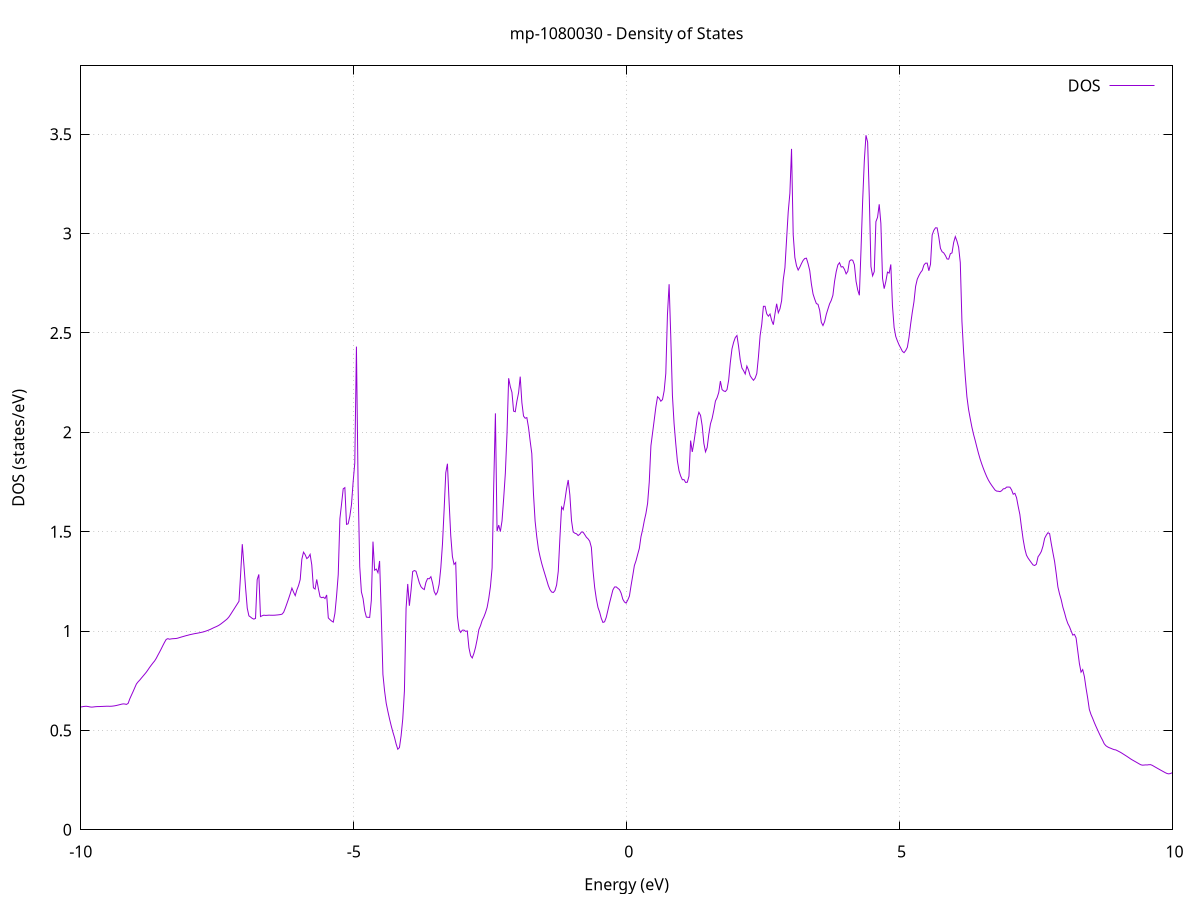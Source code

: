set title 'mp-1080030 - Density of States'
set xlabel 'Energy (eV)'
set ylabel 'DOS (states/eV)'
set grid
set xrange [-10:10]
set yrange [0:3.844]
set xzeroaxis lt -1
set terminal png size 800,600
set output 'mp-1080030_dos_gnuplot.png'
plot '-' using 1:2 with lines title 'DOS'
-14.830600 0.000000
-14.800300 0.000000
-14.770000 0.000000
-14.739700 0.000000
-14.709300 0.000000
-14.679000 0.000000
-14.648700 0.000000
-14.618400 0.000000
-14.588100 0.000000
-14.557800 0.000000
-14.527500 0.000000
-14.497200 0.000000
-14.466900 0.000000
-14.436600 0.000000
-14.406300 0.000000
-14.376000 0.000000
-14.345600 0.000000
-14.315300 0.000000
-14.285000 0.000000
-14.254700 0.000000
-14.224400 0.000000
-14.194100 0.000000
-14.163800 0.000000
-14.133500 0.000000
-14.103200 0.000000
-14.072900 0.000000
-14.042600 0.000000
-14.012300 0.000000
-13.982000 0.000000
-13.951600 0.000000
-13.921300 0.000000
-13.891000 0.000000
-13.860700 0.000000
-13.830400 0.000000
-13.800100 0.000000
-13.769800 0.000000
-13.739500 0.000000
-13.709200 0.000000
-13.678900 0.000000
-13.648600 0.000000
-13.618300 0.000000
-13.587900 0.000000
-13.557600 0.000000
-13.527300 0.000000
-13.497000 0.000000
-13.466700 0.000000
-13.436400 0.000000
-13.406100 0.000000
-13.375800 0.000000
-13.345500 0.000000
-13.315200 0.000000
-13.284900 0.000000
-13.254600 0.000000
-13.224300 0.000000
-13.193900 0.000000
-13.163600 0.000000
-13.133300 0.000000
-13.103000 0.000000
-13.072700 0.000000
-13.042400 0.000000
-13.012100 0.000000
-12.981800 0.000000
-12.951500 0.000000
-12.921200 0.000000
-12.890900 0.000000
-12.860600 0.000000
-12.830200 0.000000
-12.799900 0.000000
-12.769600 0.000000
-12.739300 0.000000
-12.709000 0.000000
-12.678700 0.000000
-12.648400 0.000000
-12.618100 0.000000
-12.587800 0.000000
-12.557500 0.000000
-12.527200 0.000000
-12.496900 0.000000
-12.466600 0.000000
-12.436200 0.000000
-12.405900 0.000000
-12.375600 0.000000
-12.345300 0.000000
-12.315000 0.000000
-12.284700 0.000000
-12.254400 0.000000
-12.224100 0.000000
-12.193800 0.000000
-12.163500 0.000000
-12.133200 0.000000
-12.102900 0.000000
-12.072500 0.000800
-12.042200 0.090500
-12.011900 0.270600
-11.981600 0.314600
-11.951300 0.272500
-11.921000 0.293300
-11.890700 0.313900
-11.860400 0.317500
-11.830100 0.301000
-11.799800 0.287600
-11.769500 0.288600
-11.739200 0.296000
-11.708900 0.303300
-11.678500 0.310600
-11.648200 0.315200
-11.617900 0.307500
-11.587600 0.297300
-11.557300 0.295800
-11.527000 0.294300
-11.496700 0.294900
-11.466400 0.297800
-11.436100 0.301600
-11.405800 0.305300
-11.375500 0.309100
-11.345200 0.312600
-11.314800 0.310700
-11.284500 0.303300
-11.254200 0.298300
-11.223900 0.297800
-11.193600 0.298500
-11.163300 0.299300
-11.133000 0.300000
-11.102700 0.300900
-11.072400 0.302400
-11.042100 0.304500
-11.011800 0.306800
-10.981500 0.309200
-10.951200 0.311500
-10.920800 0.310800
-10.890500 0.307900
-10.860200 0.304000
-10.829900 0.320500
-10.799600 0.378500
-10.769300 0.413200
-10.739000 0.428200
-10.708700 0.453500
-10.678400 0.482100
-10.648100 0.509100
-10.617800 0.540400
-10.587500 0.578200
-10.557100 0.607400
-10.526800 0.609500
-10.496500 0.611600
-10.466200 0.620300
-10.435900 0.624200
-10.405600 0.617700
-10.375300 0.608600
-10.345000 0.606600
-10.314700 0.608100
-10.284400 0.609600
-10.254100 0.611300
-10.223800 0.612100
-10.193500 0.611800
-10.163100 0.611300
-10.132800 0.613700
-10.102500 0.615000
-10.072200 0.615000
-10.041900 0.615600
-10.011600 0.617200
-9.981300 0.618800
-9.951000 0.620200
-9.920700 0.621200
-9.890400 0.621300
-9.860100 0.619900
-9.829800 0.618100
-9.799400 0.617200
-9.769100 0.618000
-9.738800 0.619100
-9.708500 0.619800
-9.678200 0.619900
-9.647900 0.620200
-9.617600 0.620600
-9.587300 0.620900
-9.557000 0.621300
-9.526700 0.621700
-9.496400 0.621600
-9.466100 0.621400
-9.435800 0.621800
-9.405400 0.622700
-9.375100 0.624000
-9.344800 0.625700
-9.314500 0.627700
-9.284200 0.629800
-9.253900 0.632000
-9.223600 0.633500
-9.193300 0.632800
-9.163000 0.630900
-9.132700 0.636100
-9.102400 0.658900
-9.072100 0.677400
-9.041700 0.695600
-9.011400 0.714800
-8.981100 0.733600
-8.950800 0.744300
-8.920500 0.753100
-8.890200 0.763300
-8.859900 0.773200
-8.829600 0.783000
-8.799300 0.793200
-8.769000 0.805000
-8.738700 0.817400
-8.708400 0.828500
-8.678100 0.839400
-8.647700 0.849600
-8.617400 0.862900
-8.587100 0.878900
-8.556800 0.894200
-8.526500 0.910300
-8.496200 0.927200
-8.465900 0.943300
-8.435600 0.957800
-8.405300 0.961700
-8.375000 0.958900
-8.344700 0.960500
-8.314400 0.961500
-8.284000 0.962000
-8.253700 0.962600
-8.223400 0.964300
-8.193100 0.967000
-8.162800 0.969500
-8.132500 0.971900
-8.102200 0.974300
-8.071900 0.976700
-8.041600 0.978700
-8.011300 0.981100
-7.981000 0.983000
-7.950700 0.984800
-7.920400 0.986600
-7.890000 0.988000
-7.859700 0.989500
-7.829400 0.991200
-7.799100 0.993000
-7.768800 0.994800
-7.738500 0.997000
-7.708200 0.999800
-7.677900 1.002800
-7.647600 1.006000
-7.617300 1.009700
-7.587000 1.013800
-7.556700 1.017800
-7.526300 1.021300
-7.496000 1.025200
-7.465700 1.029800
-7.435400 1.035500
-7.405100 1.041900
-7.374800 1.048300
-7.344500 1.055000
-7.314200 1.062100
-7.283900 1.071900
-7.253600 1.084400
-7.223300 1.097500
-7.193000 1.110500
-7.162700 1.123600
-7.132300 1.136700
-7.102000 1.149800
-7.071700 1.287100
-7.041400 1.437200
-7.011100 1.330400
-6.980800 1.216900
-6.950500 1.115200
-6.920200 1.076500
-6.889900 1.070500
-6.859600 1.063800
-6.829300 1.060000
-6.799000 1.063700
-6.768600 1.258600
-6.738300 1.285000
-6.708000 1.072900
-6.677700 1.076900
-6.647400 1.079900
-6.617100 1.078800
-6.586800 1.079200
-6.556500 1.079900
-6.526200 1.079700
-6.495900 1.079400
-6.465600 1.079500
-6.435300 1.080100
-6.405000 1.080900
-6.374600 1.081800
-6.344300 1.082900
-6.314000 1.084900
-6.283700 1.094400
-6.253400 1.115600
-6.223100 1.139000
-6.192800 1.162900
-6.162500 1.188200
-6.132200 1.216000
-6.101900 1.195700
-6.071600 1.178300
-6.041300 1.207000
-6.010900 1.228800
-5.980600 1.258900
-5.950300 1.361500
-5.920000 1.397000
-5.889700 1.384400
-5.859400 1.364600
-5.829100 1.371700
-5.798800 1.386100
-5.768500 1.333300
-5.738200 1.217500
-5.707900 1.211300
-5.677600 1.259700
-5.647300 1.213200
-5.616900 1.172400
-5.586600 1.167800
-5.556300 1.170600
-5.526000 1.163600
-5.495700 1.181600
-5.465400 1.066000
-5.435100 1.057500
-5.404800 1.050400
-5.374500 1.045000
-5.344200 1.089600
-5.313900 1.177600
-5.283600 1.284000
-5.253200 1.565600
-5.222900 1.639000
-5.192600 1.715700
-5.162300 1.721700
-5.132000 1.536900
-5.101700 1.539800
-5.071400 1.577400
-5.041100 1.636100
-5.010800 1.750200
-4.980500 1.844900
-4.950200 2.431300
-4.919900 1.733200
-4.889600 1.324600
-4.859200 1.196900
-4.828900 1.163900
-4.798600 1.103000
-4.768300 1.070300
-4.738000 1.069100
-4.707700 1.068700
-4.677400 1.154000
-4.647100 1.450000
-4.616800 1.306300
-4.586500 1.312100
-4.556200 1.293900
-4.525900 1.352700
-4.495500 1.085800
-4.465200 0.782300
-4.434900 0.699300
-4.404600 0.636600
-4.374300 0.595800
-4.344000 0.558100
-4.313700 0.523700
-4.283400 0.492600
-4.253100 0.464900
-4.222800 0.431400
-4.192500 0.405300
-4.162200 0.413700
-4.131900 0.473000
-4.101500 0.558000
-4.071200 0.698100
-4.040900 1.113700
-4.010600 1.237000
-3.980300 1.127300
-3.950000 1.204400
-3.919700 1.299500
-3.889400 1.304400
-3.859100 1.301000
-3.828800 1.272600
-3.798500 1.243300
-3.768200 1.223300
-3.737800 1.214000
-3.707500 1.208800
-3.677200 1.244900
-3.646900 1.264000
-3.616600 1.263100
-3.586300 1.273500
-3.556000 1.242400
-3.525700 1.198700
-3.495400 1.182500
-3.465100 1.196700
-3.434800 1.235500
-3.404500 1.317300
-3.374200 1.436900
-3.343800 1.610100
-3.313500 1.796600
-3.283200 1.842000
-3.252900 1.652500
-3.222600 1.481200
-3.192300 1.374900
-3.162000 1.335400
-3.131700 1.345000
-3.101400 1.076200
-3.071100 1.009100
-3.040800 0.993100
-3.010500 1.004400
-2.980100 1.004700
-2.949800 0.998400
-2.919500 1.000600
-2.889200 0.916000
-2.858900 0.876100
-2.828600 0.864600
-2.798300 0.887300
-2.768000 0.918500
-2.737700 0.959500
-2.707400 1.007400
-2.677100 1.027100
-2.646800 1.053300
-2.616500 1.070400
-2.586100 1.092200
-2.555800 1.119100
-2.525500 1.164800
-2.495200 1.223900
-2.464900 1.317500
-2.434600 1.739900
-2.404300 2.095500
-2.374000 1.502100
-2.343700 1.533200
-2.313400 1.500200
-2.283100 1.554500
-2.252800 1.668000
-2.222400 1.792400
-2.192100 1.991100
-2.161800 2.272200
-2.131500 2.229900
-2.101200 2.201000
-2.070900 2.106600
-2.040600 2.103600
-2.010300 2.157300
-1.980000 2.198900
-1.949700 2.280300
-1.919400 2.149800
-1.889100 2.081800
-1.858800 2.070900
-1.828400 2.074100
-1.798100 2.025000
-1.767800 1.956700
-1.737500 1.893000
-1.707200 1.692000
-1.676900 1.552900
-1.646600 1.474500
-1.616300 1.413000
-1.586000 1.373900
-1.555700 1.340100
-1.525400 1.311200
-1.495100 1.283900
-1.464700 1.256300
-1.434400 1.228400
-1.404100 1.208100
-1.373800 1.196400
-1.343500 1.193900
-1.313200 1.203900
-1.282900 1.232000
-1.252600 1.300800
-1.222300 1.470700
-1.192000 1.624100
-1.161700 1.611200
-1.131400 1.658000
-1.101100 1.716100
-1.070700 1.760200
-1.040400 1.685000
-1.010100 1.556000
-0.979800 1.498800
-0.949500 1.492500
-0.919200 1.489600
-0.888900 1.480600
-0.858600 1.487000
-0.828300 1.498500
-0.798000 1.497500
-0.767700 1.485300
-0.737400 1.472000
-0.707000 1.464000
-0.676700 1.452100
-0.646400 1.421100
-0.616100 1.304600
-0.585800 1.219700
-0.555500 1.162000
-0.525200 1.118800
-0.494900 1.095500
-0.464600 1.063900
-0.434300 1.043300
-0.404000 1.046700
-0.373700 1.069200
-0.343400 1.104800
-0.313000 1.141100
-0.282700 1.173700
-0.252400 1.206600
-0.222100 1.221500
-0.191800 1.222300
-0.161500 1.215300
-0.131200 1.208500
-0.100900 1.190500
-0.070600 1.160400
-0.040300 1.146300
-0.010000 1.140600
0.020300 1.156100
0.050700 1.175800
0.081000 1.229100
0.111300 1.278200
0.141600 1.329600
0.171900 1.354000
0.202200 1.385700
0.232500 1.416300
0.262800 1.475000
0.293100 1.510700
0.323400 1.555100
0.353700 1.592200
0.384000 1.642800
0.414300 1.749800
0.444700 1.932200
0.475000 1.997100
0.505300 2.062100
0.535600 2.127900
0.565900 2.178900
0.596200 2.171300
0.626500 2.156500
0.656800 2.164700
0.687100 2.209000
0.717400 2.296300
0.747700 2.592700
0.778000 2.745400
0.808400 2.482400
0.838700 2.185100
0.869000 2.044400
0.899300 1.944800
0.929600 1.856300
0.959900 1.806400
0.990200 1.779700
1.020500 1.761400
1.050800 1.762000
1.081100 1.747700
1.111400 1.748900
1.141700 1.779500
1.172000 1.958500
1.202400 1.901400
1.232700 1.950400
1.263000 2.008900
1.293300 2.070800
1.323600 2.100900
1.353900 2.085400
1.384200 2.032300
1.414500 1.944700
1.444800 1.901800
1.475100 1.923600
1.505400 1.990300
1.535700 2.042800
1.566100 2.070200
1.596400 2.110600
1.626700 2.157400
1.657000 2.174100
1.687300 2.200700
1.717600 2.258000
1.747900 2.215100
1.778200 2.208200
1.808500 2.205200
1.838800 2.215200
1.869100 2.263100
1.899400 2.351000
1.929700 2.420100
1.960100 2.453300
1.990400 2.477000
2.020700 2.487100
2.051000 2.432200
2.081300 2.364600
2.111600 2.324000
2.141900 2.310300
2.172200 2.293400
2.202500 2.333400
2.232800 2.313500
2.263100 2.284600
2.293400 2.272100
2.323800 2.261800
2.354100 2.272800
2.384400 2.295900
2.414700 2.380600
2.445000 2.486500
2.475300 2.543200
2.505600 2.634100
2.535900 2.634300
2.566200 2.596300
2.596500 2.584400
2.626800 2.595300
2.657100 2.563100
2.687400 2.541600
2.717800 2.597100
2.748100 2.646900
2.778400 2.601600
2.808700 2.621400
2.839000 2.662100
2.869300 2.768400
2.899600 2.828200
2.929900 2.969900
2.960200 3.110100
2.990500 3.203000
3.020800 3.426200
3.051100 2.994800
3.081500 2.880200
3.111800 2.838300
3.142100 2.816500
3.172400 2.830900
3.202700 2.849200
3.233000 2.865100
3.263300 2.874700
3.293600 2.876300
3.323900 2.848400
3.354200 2.814000
3.384500 2.746500
3.414800 2.696200
3.445100 2.670400
3.475500 2.647800
3.505800 2.644100
3.536100 2.614100
3.566400 2.553500
3.596700 2.537200
3.627000 2.557100
3.657300 2.593400
3.687600 2.620400
3.717900 2.646500
3.748200 2.663700
3.778500 2.689700
3.808800 2.759100
3.839200 2.808400
3.869500 2.842400
3.899800 2.853500
3.930100 2.831900
3.960400 2.833800
3.990700 2.820200
4.021000 2.797400
4.051300 2.809800
4.081600 2.861200
4.111900 2.868200
4.142200 2.865700
4.172500 2.842900
4.202800 2.760100
4.233200 2.716500
4.263500 2.689600
4.293800 2.920200
4.324100 3.167600
4.354400 3.367300
4.384700 3.494800
4.415000 3.460000
4.445300 3.184200
4.475600 2.834700
4.505900 2.787300
4.536200 2.808600
4.566500 3.060000
4.596900 3.082300
4.627200 3.147500
4.657500 3.051000
4.687800 2.774700
4.718100 2.722900
4.748400 2.759100
4.778700 2.806200
4.809000 2.801300
4.839300 2.844800
4.869600 2.638100
4.899900 2.527900
4.930200 2.482300
4.960500 2.459600
4.990900 2.439900
5.021200 2.424000
5.051500 2.407700
5.081800 2.400700
5.112100 2.411500
5.142400 2.427700
5.172700 2.477600
5.203000 2.545100
5.233300 2.604500
5.263600 2.656600
5.293900 2.734500
5.324200 2.770700
5.354600 2.788800
5.384900 2.803900
5.415200 2.814900
5.445500 2.841400
5.475800 2.851300
5.506100 2.851400
5.536400 2.812900
5.566700 2.846000
5.597000 2.993000
5.627300 3.016100
5.657600 3.028900
5.687900 3.028800
5.718200 2.983600
5.748600 2.926100
5.778900 2.908800
5.809200 2.903000
5.839500 2.889800
5.869800 2.872300
5.900100 2.871500
5.930400 2.898900
5.960700 2.902900
5.991000 2.955300
6.021300 2.984900
6.051600 2.962000
6.081900 2.931100
6.112300 2.854200
6.142600 2.557200
6.172900 2.405400
6.203200 2.282600
6.233500 2.179200
6.263800 2.115600
6.294100 2.069900
6.324400 2.026700
6.354700 1.990300
6.385000 1.959300
6.415300 1.926000
6.445600 1.894200
6.475900 1.865300
6.506300 1.840200
6.536600 1.817200
6.566900 1.796100
6.597200 1.776500
6.627500 1.759500
6.657800 1.745300
6.688100 1.732900
6.718400 1.721200
6.748700 1.709700
6.779000 1.704100
6.809300 1.703500
6.839600 1.701500
6.870000 1.706100
6.900300 1.715600
6.930600 1.716700
6.960900 1.724300
6.991200 1.724700
7.021500 1.724000
7.051800 1.710700
7.082100 1.688500
7.112400 1.693100
7.142700 1.671400
7.173000 1.627500
7.203300 1.587100
7.233700 1.521300
7.264000 1.461000
7.294300 1.414100
7.324600 1.382000
7.354900 1.366800
7.385200 1.355100
7.415500 1.343400
7.445800 1.332600
7.476100 1.329900
7.506400 1.336600
7.536700 1.373800
7.567000 1.385500
7.597300 1.400700
7.627700 1.427800
7.658000 1.466800
7.688300 1.482700
7.718600 1.494800
7.748900 1.490000
7.779200 1.440000
7.809500 1.394000
7.839800 1.350400
7.870100 1.288900
7.900400 1.222100
7.930700 1.186600
7.961000 1.157900
7.991400 1.120600
8.021700 1.092600
8.052000 1.061700
8.082300 1.038000
8.112600 1.021800
8.142900 1.000600
8.173200 0.979600
8.203500 0.983400
8.233800 0.965400
8.264100 0.900900
8.294400 0.836300
8.324700 0.793200
8.355000 0.805900
8.385400 0.771600
8.415700 0.713900
8.446000 0.663000
8.476300 0.605700
8.506600 0.580300
8.536900 0.561100
8.567200 0.540000
8.597500 0.520600
8.627800 0.502200
8.658100 0.484100
8.688400 0.466700
8.718700 0.450900
8.749100 0.432900
8.779400 0.423000
8.809700 0.417300
8.840000 0.413100
8.870300 0.410000
8.900600 0.406400
8.930900 0.403300
8.961200 0.401900
8.991500 0.397700
9.021800 0.393400
9.052100 0.389000
9.082400 0.383800
9.112700 0.378500
9.143100 0.373200
9.173400 0.367800
9.203700 0.362200
9.234000 0.356400
9.264300 0.351400
9.294600 0.346600
9.324900 0.341900
9.355200 0.337100
9.385500 0.332300
9.415800 0.327600
9.446100 0.325200
9.476400 0.325600
9.506800 0.326400
9.537100 0.326200
9.567400 0.327500
9.597700 0.327700
9.628000 0.324500
9.658300 0.319600
9.688600 0.314800
9.718900 0.310100
9.749200 0.305400
9.779500 0.300700
9.809800 0.296100
9.840100 0.291500
9.870400 0.286900
9.900800 0.283100
9.931100 0.281400
9.961400 0.283000
9.991700 0.286700
10.022000 0.288000
10.052300 0.289000
10.082600 0.290200
10.112900 0.287100
10.143200 0.280300
10.173500 0.273500
10.203800 0.266700
10.234100 0.260000
10.264500 0.253200
10.294800 0.248200
10.325100 0.250900
10.355400 0.256500
10.385700 0.265000
10.416000 0.272400
10.446300 0.275900
10.476600 0.271300
10.506900 0.261900
10.537200 0.245600
10.567500 0.248100
10.597800 0.233600
10.628100 0.193100
10.658500 0.145000
10.688800 0.127000
10.719100 0.081100
10.749400 0.033300
10.779700 0.004100
10.810000 0.000000
10.840300 0.000000
10.870600 0.000000
10.900900 0.000000
10.931200 0.000000
10.961500 0.000000
10.991800 0.000000
11.022200 0.000000
11.052500 0.000000
11.082800 0.000000
11.113100 0.000000
11.143400 0.000000
11.173700 0.000000
11.204000 0.000000
11.234300 0.000000
11.264600 0.000000
11.294900 0.000000
11.325200 0.000000
11.355500 0.000000
11.385800 0.000000
11.416200 0.000000
11.446500 0.000000
11.476800 0.000000
11.507100 0.000000
11.537400 0.000000
11.567700 0.000000
11.598000 0.000000
11.628300 0.000000
11.658600 0.000000
11.688900 0.000000
11.719200 0.000000
11.749500 0.000000
11.779900 0.000000
11.810200 0.000000
11.840500 0.000000
11.870800 0.000000
11.901100 0.000000
11.931400 0.000000
11.961700 0.000000
11.992000 0.000000
12.022300 0.000000
12.052600 0.000000
12.082900 0.000000
12.113200 0.000000
12.143500 0.000000
12.173900 0.000000
12.204200 0.000000
12.234500 0.000000
12.264800 0.000000
12.295100 0.000000
12.325400 0.000000
12.355700 0.000000
12.386000 0.000000
12.416300 0.000000
12.446600 0.000000
12.476900 0.000000
12.507200 0.000000
12.537600 0.000000
12.567900 0.000000
12.598200 0.000000
12.628500 0.000000
12.658800 0.000000
12.689100 0.000000
12.719400 0.000000
12.749700 0.000000
12.780000 0.000000
12.810300 0.000000
12.840600 0.000000
12.870900 0.000000
12.901200 0.000000
12.931600 0.000000
12.961900 0.000000
12.992200 0.000000
13.022500 0.000000
13.052800 0.000000
13.083100 0.000000
13.113400 0.000000
13.143700 0.000000
13.174000 0.000000
13.204300 0.000000
13.234600 0.000000
13.264900 0.000000
13.295300 0.000000
13.325600 0.000000
13.355900 0.000000
13.386200 0.000000
13.416500 0.000000
13.446800 0.000000
13.477100 0.000000
13.507400 0.000000
13.537700 0.000000
13.568000 0.000000
13.598300 0.000000
13.628600 0.010600
13.658900 0.137100
13.689300 0.310400
13.719600 0.522000
13.749900 0.719000
13.780200 0.791200
13.810500 0.853900
13.840800 0.906700
13.871100 0.950200
13.901400 0.947700
13.931700 0.944300
13.962000 0.928600
13.992300 0.901900
14.022600 0.845400
14.053000 0.802100
14.083300 0.826400
14.113600 0.855000
14.143900 0.891000
14.174200 0.919800
14.204500 0.948400
14.234800 0.977600
14.265100 1.003400
14.295400 1.033700
14.325700 1.078800
14.356000 1.166700
14.386300 1.297300
14.416600 1.519900
14.447000 1.865400
14.477300 2.554800
14.507600 2.582400
14.537900 2.780400
14.568200 2.943300
14.598500 3.246600
14.628800 3.386200
14.659100 3.463500
14.689400 3.439100
14.719700 3.465300
14.750000 3.220200
14.780300 3.116200
14.810700 3.040200
14.841000 2.965200
14.871300 2.890200
14.901600 2.841900
14.931900 2.485600
14.962200 2.374700
14.992500 2.320300
15.022800 2.252200
15.053100 2.099300
15.083400 2.170800
15.113700 2.237900
15.144000 2.278500
15.174300 2.326200
15.204700 2.553200
15.235000 2.580000
15.265300 2.663600
15.295600 2.756300
15.325900 2.804400
15.356200 2.733700
15.386500 2.583900
15.416800 2.468100
15.447100 2.313000
15.477400 2.092200
15.507700 1.960200
15.538000 1.924500
15.568400 1.927400
15.598700 1.948300
15.629000 2.015700
15.659300 2.152600
15.689600 1.727700
15.719900 1.631800
15.750200 1.543100
15.780500 1.509900
15.810800 1.483500
15.841100 1.461500
15.871400 1.454900
15.901700 1.469800
15.932000 1.527700
15.962400 1.592700
15.992700 1.647000
16.023000 1.705700
16.053300 1.818200
16.083600 2.046100
16.113900 2.521800
16.144200 2.641200
16.174500 2.634200
16.204800 2.532300
16.235100 2.465500
16.265400 2.447700
16.295700 2.529000
16.326100 2.669300
16.356400 2.854500
16.386700 2.987700
16.417000 3.096000
16.447300 3.154100
16.477600 3.109500
16.507900 2.980400
16.538200 3.013400
16.568500 3.091100
16.598800 3.103500
16.629100 3.156600
16.659400 3.228600
16.689700 3.248100
16.720100 3.311000
16.750400 3.299500
16.780700 3.176100
16.811000 3.334900
16.841300 3.389100
16.871600 3.549700
16.901900 3.525600
16.932200 3.407300
16.962500 3.295100
16.992800 3.099700
17.023100 3.112100
17.053400 3.084500
17.083800 3.081800
17.114100 3.129300
17.144400 3.185300
17.174700 3.361000
17.205000 3.442100
17.235300 3.548400
17.265600 3.578800
17.295900 3.453600
17.326200 3.458900
17.356500 3.517400
17.386800 3.392500
17.417100 3.380800
17.447400 3.293500
17.477800 3.208700
17.508100 2.994500
17.538400 2.813000
17.568700 2.638200
17.599000 2.627900
17.629300 2.612600
17.659600 2.587500
17.689900 2.579900
17.720200 2.650900
17.750500 2.892600
17.780800 3.063700
17.811100 3.172900
17.841500 3.185500
17.871800 3.266900
17.902100 3.421100
17.932400 3.718000
17.962700 3.697700
17.993000 3.335500
18.023300 3.170500
18.053600 3.075700
18.083900 3.009000
18.114200 2.930900
18.144500 2.908100
18.174800 2.936100
18.205100 3.016200
18.235500 3.057400
18.265800 3.146600
18.296100 3.327300
18.326400 3.389100
18.356700 3.457300
18.387000 3.387000
18.417300 3.246300
18.447600 3.124000
18.477900 2.996800
18.508200 2.996600
18.538500 3.048300
18.568800 2.913400
18.599200 2.819500
18.629500 2.697000
18.659800 2.627500
18.690100 2.605200
18.720400 2.583100
18.750700 2.603700
18.781000 2.671100
18.811300 2.745500
18.841600 2.790900
18.871900 2.869700
18.902200 3.027300
18.932500 3.202600
18.962800 3.278300
18.993200 3.465100
19.023500 3.311100
19.053800 3.318700
19.084100 3.315500
19.114400 3.360100
19.144700 3.338500
19.175000 3.235500
19.205300 3.244100
19.235600 3.078000
19.265900 3.049600
19.296200 3.053400
19.326500 3.056900
19.356900 3.090500
19.387200 3.085400
19.417500 3.047800
19.447800 3.042000
19.478100 3.037000
19.508400 3.811200
19.538700 3.700500
19.569000 3.364200
19.599300 3.328500
19.629600 3.380500
19.659900 3.372500
19.690200 3.358200
19.720500 3.284600
19.750900 3.223400
19.781200 3.191700
19.811500 3.183000
19.841800 3.133200
19.872100 3.070000
19.902400 3.018400
19.932700 3.011000
19.963000 3.066800
19.993300 3.053300
20.023600 3.085800
20.053900 3.115000
20.084200 3.252200
20.114600 3.463300
20.144900 3.472000
20.175200 3.326000
20.205500 3.168800
20.235800 3.085900
20.266100 2.967400
20.296400 2.907500
20.326700 2.889800
20.357000 2.853600
20.387300 2.834800
20.417600 2.803900
20.447900 2.768600
20.478200 2.694600
20.508600 2.600400
20.538900 2.588700
20.569200 2.546000
20.599500 2.438900
20.629800 2.396900
20.660100 2.349500
20.690400 2.396900
20.720700 2.449900
20.751000 2.354400
20.781300 2.345500
20.811600 2.354100
20.841900 2.351500
20.872300 2.357300
20.902600 2.439900
20.932900 2.491300
20.963200 2.564100
20.993500 2.633600
21.023800 2.681700
21.054100 2.738200
21.084400 2.783800
21.114700 2.810700
21.145000 2.810400
21.175300 2.836600
21.205600 2.884800
21.235900 2.953900
21.266300 3.038600
21.296600 3.042000
21.326900 3.005100
21.357200 2.938500
21.387500 2.778600
21.417800 2.665800
21.448100 2.543200
21.478400 2.389800
21.508700 2.321300
21.539000 2.225400
21.569300 1.983400
21.599600 2.021900
21.630000 2.027500
21.660300 2.139600
21.690600 2.219900
21.720900 2.192700
21.751200 2.089400
21.781500 1.977700
21.811800 1.912700
21.842100 1.909000
21.872400 1.946200
21.902700 2.033200
21.933000 2.047300
21.963300 2.118300
21.993600 2.194100
22.024000 2.273600
22.054300 2.329600
22.084600 2.461300
22.114900 2.495700
22.145200 2.623800
22.175500 2.696600
22.205800 2.839900
22.236100 3.106100
22.266400 3.465900
22.296700 3.451000
22.327000 3.460500
22.357300 3.506500
22.387700 3.203600
22.418000 3.128700
22.448300 3.156900
22.478600 3.326100
22.508900 3.860200
22.539200 3.153200
22.569500 3.350000
22.599800 3.286000
22.630100 2.908800
22.660400 2.913900
22.690700 2.892600
22.721000 3.094400
22.751300 2.981700
22.781700 2.903500
22.812000 2.805400
22.842300 2.875900
22.872600 3.142500
22.902900 3.303900
22.933200 3.400700
22.963500 3.517400
22.993800 3.362200
23.024100 3.141600
23.054400 3.056500
23.084700 2.869800
23.115000 2.871800
23.145400 2.735800
23.175700 2.723200
23.206000 2.645700
23.236300 2.501100
23.266600 2.447100
23.296900 2.415500
23.327200 2.370200
23.357500 2.338100
23.387800 2.338700
23.418100 2.353200
23.448400 2.367100
23.478700 2.350900
23.509000 2.366300
23.539400 2.422000
23.569700 2.495500
23.600000 2.565600
23.630300 2.619800
23.660600 2.685300
23.690900 2.714200
23.721200 2.725800
23.751500 2.766200
23.781800 2.835100
23.812100 3.023000
23.842400 2.879600
23.872700 2.843300
23.903100 2.832500
23.933400 2.553600
23.963700 2.531100
23.994000 2.561500
24.024300 2.591400
24.054600 2.607900
24.084900 2.552200
24.115200 2.460800
24.145500 2.412800
24.175800 2.346700
24.206100 2.297600
24.236400 2.223500
24.266700 2.057800
24.297100 2.020200
24.327400 2.024800
24.357700 2.232500
24.388000 2.325900
24.418300 2.300600
24.448600 2.311200
24.478900 2.365600
24.509200 2.385500
24.539500 2.705900
24.569800 2.350300
24.600100 2.350400
24.630400 2.367000
24.660800 2.375300
24.691100 2.419000
24.721400 2.429000
24.751700 2.413500
24.782000 2.381200
24.812300 2.428800
24.842600 2.558600
24.872900 2.740100
24.903200 3.013800
24.933500 3.377200
24.963800 3.300700
24.994100 3.215600
25.024400 3.038000
25.054800 2.965100
25.085100 2.839500
25.115400 2.769200
25.145700 2.642300
25.176000 2.471000
25.206300 2.272300
25.236600 2.071200
25.266900 1.959300
25.297200 1.878200
25.327500 1.821700
25.357800 1.775900
25.388100 1.730900
25.418500 1.687400
25.448800 1.648000
25.479100 1.607700
25.509400 1.569300
25.539700 1.528100
25.570000 1.492400
25.600300 1.485400
25.630600 1.436000
25.660900 1.396400
25.691200 1.406400
25.721500 1.425300
25.751800 1.478600
25.782100 1.497800
25.812500 1.496700
25.842800 1.513400
25.873100 1.472900
25.903400 1.399600
25.933700 1.344100
25.964000 1.322200
25.994300 1.321100
26.024600 1.323600
26.054900 1.315100
26.085200 1.351300
26.115500 1.392500
26.145800 1.453700
26.176200 1.530600
26.206500 1.591700
26.236800 1.636000
26.267100 1.658900
26.297400 1.665700
26.327700 1.670400
26.358000 1.714300
26.388300 1.804800
26.418600 1.728800
26.448900 1.622000
26.479200 1.544400
26.509500 1.479400
26.539800 1.460500
26.570200 1.351200
26.600500 1.266400
26.630800 1.208800
26.661100 1.200400
26.691400 1.200200
26.721700 1.208500
26.752000 1.213100
26.782300 1.220000
26.812600 1.199900
26.842900 1.193300
26.873200 1.190200
26.903500 1.190900
26.933900 1.211900
26.964200 1.253800
26.994500 1.316600
27.024800 1.368000
27.055100 1.483900
27.085400 1.670700
27.115700 1.429000
27.146000 1.070500
27.176300 1.083900
27.206600 1.098900
27.236900 1.116600
27.267200 1.142700
27.297500 1.179800
27.327900 1.225800
27.358200 1.279300
27.388500 1.366600
27.418800 1.471300
27.449100 1.573800
27.479400 1.673800
27.509700 1.783000
27.540000 1.904800
27.570300 2.139300
27.600600 2.034600
27.630900 1.951200
27.661200 1.867600
27.691600 1.819800
27.721900 1.781600
27.752200 1.807300
27.782500 1.839600
27.812800 1.798300
27.843100 1.765800
27.873400 2.394800
27.903700 1.621000
27.934000 1.587800
27.964300 1.605400
27.994600 1.589300
28.024900 1.508000
28.055200 1.421400
28.085600 1.332800
28.115900 1.334200
28.146200 1.377300
28.176500 1.448600
28.206800 1.616400
28.237100 1.593400
28.267400 1.585100
28.297700 1.567900
28.328000 1.558800
28.358300 1.556000
28.388600 1.560800
28.418900 1.566600
28.449300 1.572800
28.479600 1.579600
28.509900 1.589100
28.540200 1.798400
28.570500 1.904600
28.600800 1.844500
28.631100 1.864700
28.661400 1.897300
28.691700 1.958400
28.722000 2.032000
28.752300 2.107600
28.782600 2.184400
28.812900 2.250500
28.843300 2.262200
28.873600 2.313400
28.903900 2.356700
28.934200 2.413200
28.964500 2.465900
28.994800 2.495000
29.025100 2.579300
29.055400 2.558800
29.085700 2.616900
29.116000 2.662100
29.146300 2.748800
29.176600 2.840500
29.207000 2.834600
29.237300 2.783200
29.267600 2.753200
29.297900 2.764500
29.328200 2.789800
29.358500 2.896900
29.388800 3.086600
29.419100 3.061200
29.449400 2.599200
29.479700 2.532000
29.510000 2.556800
29.540300 2.915500
29.570600 3.210400
29.601000 2.866900
29.631300 2.617400
29.661600 2.461800
29.691900 2.378200
29.722200 2.368800
29.752500 2.488900
29.782800 2.895300
29.813100 3.126000
29.843400 3.078000
29.873700 2.969200
29.904000 3.147500
29.934300 3.215800
29.964700 3.191200
29.995000 3.168700
30.025300 3.113400
30.055600 3.066400
30.085900 3.062900
30.116200 3.136500
30.146500 3.280100
30.176800 3.546100
30.207100 3.429600
30.237400 3.192500
30.267700 3.017800
30.298000 2.983600
30.328300 3.073400
30.358700 3.307600
30.389000 3.543900
30.419300 4.023600
30.449600 4.367000
30.479900 3.985000
30.510200 3.895500
30.540500 3.698800
30.570800 3.581600
30.601100 3.520000
30.631400 3.508800
30.661700 3.418600
30.692000 3.258200
30.722400 3.143700
30.752700 3.122700
30.783000 3.113500
30.813300 3.211800
30.843600 3.590000
30.873900 3.742400
30.904200 3.784300
30.934500 3.885400
30.964800 3.792900
30.995100 3.604900
31.025400 3.612200
31.055700 3.505900
31.086000 3.264100
31.116400 2.998100
31.146700 2.777600
31.177000 2.719200
31.207300 2.437200
31.237600 2.364600
31.267900 2.283000
31.298200 2.210300
31.328500 2.154000
31.358800 2.112900
31.389100 2.082800
31.419400 2.128100
31.449700 2.170600
31.480100 2.155900
31.510400 2.112000
31.540700 2.052000
31.571000 1.975900
31.601300 1.938100
31.631600 1.921100
31.661900 1.895800
31.692200 1.880600
31.722500 1.859400
31.752800 1.842900
31.783100 1.854300
31.813400 1.906100
31.843700 1.964200
31.874100 2.028400
31.904400 2.093100
31.934700 2.147700
31.965000 2.189400
31.995300 2.147700
32.025600 2.105900
32.055900 2.110200
32.086200 2.176500
32.116500 2.378700
32.146800 2.797800
32.177100 3.347200
32.207400 3.248100
32.237800 3.202600
32.268100 3.045900
32.298400 2.493800
32.328700 2.267400
32.359000 2.073400
32.389300 1.945600
32.419600 1.891000
32.449900 2.007400
32.480200 2.019400
32.510500 1.900800
32.540800 1.873400
32.571100 1.894800
32.601400 1.910200
32.631800 2.002800
32.662100 2.123800
32.692400 2.247200
32.722700 2.431400
32.753000 2.649400
32.783300 2.842800
32.813600 3.011800
32.843900 3.349700
32.874200 3.957700
32.904500 4.981700
32.934800 4.215600
32.965100 3.697200
32.995500 3.368700
33.025800 2.948500
33.056100 2.730400
33.086400 2.623100
33.116700 2.338900
33.147000 2.117300
33.177300 2.214400
33.207600 1.687300
33.237900 1.444000
33.268200 1.192200
33.298500 1.078900
33.328800 1.096300
33.359100 1.087600
33.389500 1.057900
33.419800 1.068100
33.450100 1.057600
33.480400 1.132900
33.510700 1.188200
33.541000 1.225400
33.571300 1.263100
33.601600 1.317800
33.631900 1.481600
33.662200 1.716300
33.692500 1.802300
33.722800 1.868300
33.753200 1.980300
33.783500 2.107100
33.813800 2.194300
33.844100 2.225900
33.874400 2.258100
33.904700 2.364300
33.935000 2.546200
33.965300 2.677300
33.995600 2.743400
34.025900 2.727900
34.056200 2.659700
34.086500 2.554900
34.116800 2.551000
34.147200 2.584200
34.177500 2.603800
34.207800 2.580100
34.238100 2.538700
34.268400 2.479500
34.298700 2.182100
34.329000 1.918800
34.359300 1.774700
34.389600 1.732600
34.419900 1.688000
34.450200 1.645100
34.480500 1.593900
34.510900 1.576900
34.541200 1.543800
34.571500 1.531700
34.601800 1.543200
34.632100 1.555900
34.662400 1.558200
34.692700 1.577200
34.723000 1.599300
34.753300 1.629400
34.783600 1.656800
34.813900 1.697700
34.844200 1.730100
34.874500 1.755400
34.904900 1.806500
34.935200 2.097200
34.965500 2.163100
34.995800 2.068100
35.026100 2.092700
35.056400 2.101500
35.086700 2.095800
35.117000 2.116600
35.147300 2.150100
35.177600 2.245900
35.207900 2.325800
35.238200 2.392800
35.268600 2.454800
35.298900 2.548700
35.329200 2.586400
35.359500 2.569700
35.389800 2.533600
35.420100 2.301900
35.450400 2.141500
35.480700 1.957600
35.511000 1.894600
35.541300 1.512900
35.571600 1.347100
35.601900 1.129900
35.632200 1.127700
35.662600 1.217400
35.692900 1.287000
35.723200 1.390700
35.753500 1.584300
35.783800 1.648200
35.814100 1.602400
35.844400 1.534000
35.874700 1.489400
35.905000 1.464600
35.935300 1.441100
35.965600 1.415900
35.995900 1.384700
36.026300 1.341700
36.056600 1.324200
36.086900 1.319100
36.117200 1.314800
36.147500 1.323600
36.177800 1.336700
36.208100 1.354600
36.238400 1.378000
36.268700 1.406400
36.299000 1.443300
36.329300 1.490400
36.359600 1.503600
36.389900 1.522300
36.420300 1.543900
36.450600 1.569000
36.480900 1.615500
36.511200 1.707700
36.541500 1.870700
36.571800 1.842400
36.602100 1.727600
36.632400 1.656300
36.662700 1.608600
36.693000 1.618700
36.723300 1.627300
36.753600 1.637600
36.784000 1.643400
36.814300 1.688600
36.844600 1.735400
36.874900 1.777200
36.905200 1.820500
36.935500 1.880200
36.965800 1.909600
36.996100 1.921400
37.026400 1.936900
37.056700 1.984000
37.087000 2.028900
37.117300 2.070800
37.147600 2.083500
37.178000 2.059900
37.208300 2.032300
37.238600 2.098200
37.268900 2.069700
37.299200 2.078700
37.329500 2.117700
37.359800 2.170200
37.390100 2.117600
37.420400 2.089700
37.450700 2.063000
37.481000 1.992400
37.511300 1.876000
37.541700 1.800300
37.572000 1.766800
37.602300 1.751600
37.632600 1.763700
37.662900 1.791100
37.693200 1.828000
37.723500 1.791200
37.753800 1.801800
37.784100 1.720100
37.814400 1.645300
37.844700 1.556400
37.875000 1.443300
37.905300 1.449200
37.935700 1.443900
37.966000 1.437100
37.996300 1.434700
38.026600 1.455200
38.056900 1.499900
38.087200 1.513100
38.117500 1.503600
38.147800 1.483000
38.178100 1.541000
38.208400 1.645400
38.238700 1.729800
38.269000 1.763900
38.299400 1.790200
38.329700 1.836600
38.360000 1.866800
38.390300 1.913200
38.420600 1.980900
38.450900 2.086600
38.481200 2.207900
38.511500 2.337700
38.541800 2.421700
38.572100 2.171600
38.602400 2.182200
38.632700 2.170400
38.663000 2.135100
38.693400 2.157200
38.723700 2.101200
38.754000 2.001000
38.784300 1.933600
38.814600 1.833100
38.844900 1.751700
38.875200 1.705100
38.905500 1.695100
38.935800 1.722200
38.966100 1.726400
38.996400 1.679300
39.026700 1.593000
39.057100 1.535900
39.087400 1.491500
39.117700 1.476700
39.148000 1.425300
39.178300 1.405200
39.208600 1.414700
39.238900 1.478300
39.269200 1.548600
39.299500 1.624300
39.329800 1.762700
39.360100 1.764400
39.390400 1.709400
39.420700 1.708100
39.451100 1.715800
39.481400 1.729900
39.511700 1.755900
39.542000 1.828100
39.572300 2.037300
39.602600 1.985700
39.632900 1.890200
39.663200 1.886200
39.693500 1.904300
39.723800 1.952300
39.754100 1.921300
39.784400 1.856500
39.814800 1.781700
39.845100 1.737100
39.875400 1.712200
39.905700 1.663700
39.936000 1.605900
39.966300 1.566000
39.996600 1.500500
40.026900 1.456400
40.057200 1.374300
40.087500 1.339800
40.117800 1.307900
40.148100 1.277200
40.178500 1.202200
40.208800 1.175400
40.239100 1.185600
40.269400 1.213800
40.299700 1.235500
40.330000 1.253200
40.360300 1.295500
40.390600 1.351600
40.420900 1.418400
40.451200 1.497500
40.481500 1.591500
40.511800 1.716100
40.542100 1.745700
40.572500 1.730600
40.602800 2.038300
40.633100 1.703400
40.663400 1.713200
40.693700 1.684000
40.724000 1.634700
40.754300 1.572400
40.784600 1.541500
40.814900 1.524300
40.845200 1.521500
40.875500 1.637900
40.905800 1.631300
40.936200 1.596000
40.966500 1.560600
40.996800 1.553400
41.027100 1.596500
41.057400 1.665600
41.087700 1.635300
41.118000 1.610600
41.148300 1.651400
41.178600 1.707500
41.208900 1.764000
41.239200 1.800400
41.269500 1.850600
41.299800 1.943000
41.330200 2.015900
41.360500 2.003100
41.390800 1.910400
41.421100 1.831200
41.451400 1.815800
41.481700 1.836800
41.512000 1.839700
41.542300 1.811400
41.572600 1.746800
41.602900 1.682500
41.633200 1.628500
41.663500 1.572800
41.693900 1.508900
41.724200 1.462700
41.754500 1.402900
41.784800 1.324900
41.815100 1.261700
41.845400 1.196200
41.875700 1.133300
41.906000 1.079400
41.936300 1.034600
41.966600 0.988900
41.996900 0.956900
42.027200 0.931700
42.057500 0.912600
42.087900 0.895900
42.118200 0.881500
42.148500 0.865700
42.178800 0.833200
42.209100 0.799700
42.239400 0.768300
42.269700 0.733500
42.300000 0.693100
42.330300 0.646400
42.360600 0.595900
42.390900 0.554300
42.421200 0.522800
42.451600 0.505500
42.481900 0.467800
42.512200 0.417100
42.542500 0.364600
42.572800 0.313900
42.603100 0.271400
42.633400 0.233600
42.663700 0.189200
42.694000 0.153100
42.724300 0.120400
42.754600 0.084100
42.784900 0.047100
42.815200 0.026900
42.845600 0.019600
42.875900 0.013500
42.906200 0.008700
42.936500 0.004900
42.966800 0.002300
42.997100 0.000600
43.027400 0.000000
43.057700 0.000000
43.088000 0.000000
43.118300 0.000000
43.148600 0.000000
43.178900 0.000000
43.209300 0.000000
43.239600 0.000000
43.269900 0.000000
43.300200 0.000000
43.330500 0.000000
43.360800 0.000000
43.391100 0.000000
43.421400 0.000000
43.451700 0.000000
43.482000 0.000000
43.512300 0.000000
43.542600 0.000000
43.572900 0.000000
43.603300 0.000000
43.633600 0.000000
43.663900 0.000000
43.694200 0.000000
43.724500 0.000000
43.754800 0.000000
43.785100 0.000000
43.815400 0.000000
43.845700 0.000000
43.876000 0.000000
43.906300 0.000000
43.936600 0.000000
43.967000 0.000000
43.997300 0.000000
44.027600 0.000000
44.057900 0.000000
44.088200 0.000000
44.118500 0.000000
44.148800 0.000000
44.179100 0.000000
44.209400 0.000000
44.239700 0.000000
44.270000 0.000000
44.300300 0.000000
44.330600 0.000000
44.361000 0.000000
44.391300 0.000000
44.421600 0.000000
44.451900 0.000000
44.482200 0.000000
44.512500 0.000000
44.542800 0.000000
44.573100 0.000000
44.603400 0.000000
44.633700 0.000000
44.664000 0.000000
44.694300 0.000000
44.724700 0.000000
44.755000 0.000000
44.785300 0.000000
44.815600 0.000000
44.845900 0.000000
44.876200 0.000000
44.906500 0.000000
44.936800 0.000000
44.967100 0.000000
44.997400 0.000000
45.027700 0.000000
45.058000 0.000000
45.088300 0.000000
45.118700 0.000000
45.149000 0.000000
45.179300 0.000000
45.209600 0.000000
45.239900 0.000000
45.270200 0.000000
45.300500 0.000000
45.330800 0.000000
45.361100 0.000000
45.391400 0.000000
45.421700 0.000000
45.452000 0.000000
45.482400 0.000000
45.512700 0.000000
45.543000 0.000000
45.573300 0.000000
45.603600 0.000000
45.633900 0.000000
45.664200 0.000000
45.694500 0.000000
45.724800 0.000000
45.755100 0.000000
45.785400 0.000000
e
